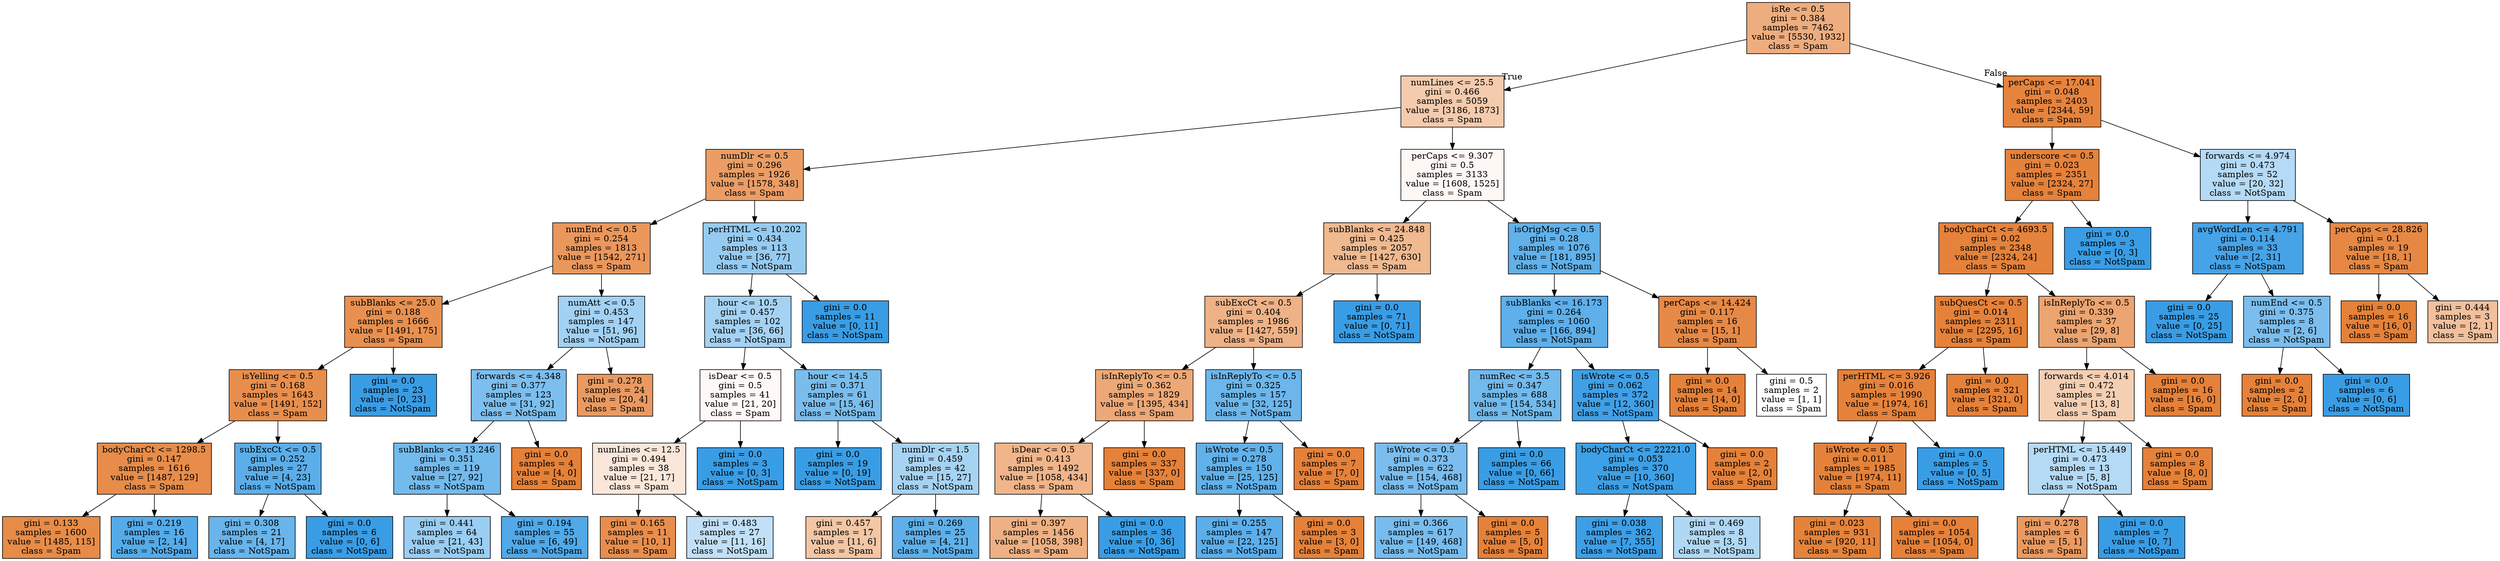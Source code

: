 digraph Tree {
node [shape=box, style="filled", color="black"] ;
0 [label="isRe <= 0.5\ngini = 0.384\nsamples = 7462\nvalue = [5530, 1932]\nclass = Spam", fillcolor="#eead7e"] ;
1 [label="numLines <= 25.5\ngini = 0.466\nsamples = 5059\nvalue = [3186, 1873]\nclass = Spam", fillcolor="#f4cbad"] ;
0 -> 1 [labeldistance=2.5, labelangle=45, headlabel="True"] ;
2 [label="numDlr <= 0.5\ngini = 0.296\nsamples = 1926\nvalue = [1578, 348]\nclass = Spam", fillcolor="#eb9d65"] ;
1 -> 2 ;
3 [label="numEnd <= 0.5\ngini = 0.254\nsamples = 1813\nvalue = [1542, 271]\nclass = Spam", fillcolor="#ea975c"] ;
2 -> 3 ;
4 [label="subBlanks <= 25.0\ngini = 0.188\nsamples = 1666\nvalue = [1491, 175]\nclass = Spam", fillcolor="#e89050"] ;
3 -> 4 ;
5 [label="isYelling <= 0.5\ngini = 0.168\nsamples = 1643\nvalue = [1491, 152]\nclass = Spam", fillcolor="#e88e4d"] ;
4 -> 5 ;
6 [label="bodyCharCt <= 1298.5\ngini = 0.147\nsamples = 1616\nvalue = [1487, 129]\nclass = Spam", fillcolor="#e78c4a"] ;
5 -> 6 ;
7 [label="gini = 0.133\nsamples = 1600\nvalue = [1485, 115]\nclass = Spam", fillcolor="#e78b48"] ;
6 -> 7 ;
8 [label="gini = 0.219\nsamples = 16\nvalue = [2, 14]\nclass = NotSpam", fillcolor="#55abe9"] ;
6 -> 8 ;
9 [label="subExcCt <= 0.5\ngini = 0.252\nsamples = 27\nvalue = [4, 23]\nclass = NotSpam", fillcolor="#5baeea"] ;
5 -> 9 ;
10 [label="gini = 0.308\nsamples = 21\nvalue = [4, 17]\nclass = NotSpam", fillcolor="#68b4eb"] ;
9 -> 10 ;
11 [label="gini = 0.0\nsamples = 6\nvalue = [0, 6]\nclass = NotSpam", fillcolor="#399de5"] ;
9 -> 11 ;
12 [label="gini = 0.0\nsamples = 23\nvalue = [0, 23]\nclass = NotSpam", fillcolor="#399de5"] ;
4 -> 12 ;
13 [label="numAtt <= 0.5\ngini = 0.453\nsamples = 147\nvalue = [51, 96]\nclass = NotSpam", fillcolor="#a2d1f3"] ;
3 -> 13 ;
14 [label="forwards <= 4.348\ngini = 0.377\nsamples = 123\nvalue = [31, 92]\nclass = NotSpam", fillcolor="#7cbeee"] ;
13 -> 14 ;
15 [label="subBlanks <= 13.246\ngini = 0.351\nsamples = 119\nvalue = [27, 92]\nclass = NotSpam", fillcolor="#73baed"] ;
14 -> 15 ;
16 [label="gini = 0.441\nsamples = 64\nvalue = [21, 43]\nclass = NotSpam", fillcolor="#9acdf2"] ;
15 -> 16 ;
17 [label="gini = 0.194\nsamples = 55\nvalue = [6, 49]\nclass = NotSpam", fillcolor="#51a9e8"] ;
15 -> 17 ;
18 [label="gini = 0.0\nsamples = 4\nvalue = [4, 0]\nclass = Spam", fillcolor="#e58139"] ;
14 -> 18 ;
19 [label="gini = 0.278\nsamples = 24\nvalue = [20, 4]\nclass = Spam", fillcolor="#ea9a61"] ;
13 -> 19 ;
20 [label="perHTML <= 10.202\ngini = 0.434\nsamples = 113\nvalue = [36, 77]\nclass = NotSpam", fillcolor="#96cbf1"] ;
2 -> 20 ;
21 [label="hour <= 10.5\ngini = 0.457\nsamples = 102\nvalue = [36, 66]\nclass = NotSpam", fillcolor="#a5d2f3"] ;
20 -> 21 ;
22 [label="isDear <= 0.5\ngini = 0.5\nsamples = 41\nvalue = [21, 20]\nclass = Spam", fillcolor="#fef9f6"] ;
21 -> 22 ;
23 [label="numLines <= 12.5\ngini = 0.494\nsamples = 38\nvalue = [21, 17]\nclass = Spam", fillcolor="#fae7d9"] ;
22 -> 23 ;
24 [label="gini = 0.165\nsamples = 11\nvalue = [10, 1]\nclass = Spam", fillcolor="#e88e4d"] ;
23 -> 24 ;
25 [label="gini = 0.483\nsamples = 27\nvalue = [11, 16]\nclass = NotSpam", fillcolor="#c1e0f7"] ;
23 -> 25 ;
26 [label="gini = 0.0\nsamples = 3\nvalue = [0, 3]\nclass = NotSpam", fillcolor="#399de5"] ;
22 -> 26 ;
27 [label="hour <= 14.5\ngini = 0.371\nsamples = 61\nvalue = [15, 46]\nclass = NotSpam", fillcolor="#7abded"] ;
21 -> 27 ;
28 [label="gini = 0.0\nsamples = 19\nvalue = [0, 19]\nclass = NotSpam", fillcolor="#399de5"] ;
27 -> 28 ;
29 [label="numDlr <= 1.5\ngini = 0.459\nsamples = 42\nvalue = [15, 27]\nclass = NotSpam", fillcolor="#a7d3f3"] ;
27 -> 29 ;
30 [label="gini = 0.457\nsamples = 17\nvalue = [11, 6]\nclass = Spam", fillcolor="#f3c6a5"] ;
29 -> 30 ;
31 [label="gini = 0.269\nsamples = 25\nvalue = [4, 21]\nclass = NotSpam", fillcolor="#5fb0ea"] ;
29 -> 31 ;
32 [label="gini = 0.0\nsamples = 11\nvalue = [0, 11]\nclass = NotSpam", fillcolor="#399de5"] ;
20 -> 32 ;
33 [label="perCaps <= 9.307\ngini = 0.5\nsamples = 3133\nvalue = [1608, 1525]\nclass = Spam", fillcolor="#fef8f5"] ;
1 -> 33 ;
34 [label="subBlanks <= 24.848\ngini = 0.425\nsamples = 2057\nvalue = [1427, 630]\nclass = Spam", fillcolor="#f0b990"] ;
33 -> 34 ;
35 [label="subExcCt <= 0.5\ngini = 0.404\nsamples = 1986\nvalue = [1427, 559]\nclass = Spam", fillcolor="#efb287"] ;
34 -> 35 ;
36 [label="isInReplyTo <= 0.5\ngini = 0.362\nsamples = 1829\nvalue = [1395, 434]\nclass = Spam", fillcolor="#eda877"] ;
35 -> 36 ;
37 [label="isDear <= 0.5\ngini = 0.413\nsamples = 1492\nvalue = [1058, 434]\nclass = Spam", fillcolor="#f0b58a"] ;
36 -> 37 ;
38 [label="gini = 0.397\nsamples = 1456\nvalue = [1058, 398]\nclass = Spam", fillcolor="#efb083"] ;
37 -> 38 ;
39 [label="gini = 0.0\nsamples = 36\nvalue = [0, 36]\nclass = NotSpam", fillcolor="#399de5"] ;
37 -> 39 ;
40 [label="gini = 0.0\nsamples = 337\nvalue = [337, 0]\nclass = Spam", fillcolor="#e58139"] ;
36 -> 40 ;
41 [label="isInReplyTo <= 0.5\ngini = 0.325\nsamples = 157\nvalue = [32, 125]\nclass = NotSpam", fillcolor="#6cb6ec"] ;
35 -> 41 ;
42 [label="isWrote <= 0.5\ngini = 0.278\nsamples = 150\nvalue = [25, 125]\nclass = NotSpam", fillcolor="#61b1ea"] ;
41 -> 42 ;
43 [label="gini = 0.255\nsamples = 147\nvalue = [22, 125]\nclass = NotSpam", fillcolor="#5caeea"] ;
42 -> 43 ;
44 [label="gini = 0.0\nsamples = 3\nvalue = [3, 0]\nclass = Spam", fillcolor="#e58139"] ;
42 -> 44 ;
45 [label="gini = 0.0\nsamples = 7\nvalue = [7, 0]\nclass = Spam", fillcolor="#e58139"] ;
41 -> 45 ;
46 [label="gini = 0.0\nsamples = 71\nvalue = [0, 71]\nclass = NotSpam", fillcolor="#399de5"] ;
34 -> 46 ;
47 [label="isOrigMsg <= 0.5\ngini = 0.28\nsamples = 1076\nvalue = [181, 895]\nclass = NotSpam", fillcolor="#61b1ea"] ;
33 -> 47 ;
48 [label="subBlanks <= 16.173\ngini = 0.264\nsamples = 1060\nvalue = [166, 894]\nclass = NotSpam", fillcolor="#5eafea"] ;
47 -> 48 ;
49 [label="numRec <= 3.5\ngini = 0.347\nsamples = 688\nvalue = [154, 534]\nclass = NotSpam", fillcolor="#72b9ec"] ;
48 -> 49 ;
50 [label="isWrote <= 0.5\ngini = 0.373\nsamples = 622\nvalue = [154, 468]\nclass = NotSpam", fillcolor="#7abdee"] ;
49 -> 50 ;
51 [label="gini = 0.366\nsamples = 617\nvalue = [149, 468]\nclass = NotSpam", fillcolor="#78bced"] ;
50 -> 51 ;
52 [label="gini = 0.0\nsamples = 5\nvalue = [5, 0]\nclass = Spam", fillcolor="#e58139"] ;
50 -> 52 ;
53 [label="gini = 0.0\nsamples = 66\nvalue = [0, 66]\nclass = NotSpam", fillcolor="#399de5"] ;
49 -> 53 ;
54 [label="isWrote <= 0.5\ngini = 0.062\nsamples = 372\nvalue = [12, 360]\nclass = NotSpam", fillcolor="#40a0e6"] ;
48 -> 54 ;
55 [label="bodyCharCt <= 22221.0\ngini = 0.053\nsamples = 370\nvalue = [10, 360]\nclass = NotSpam", fillcolor="#3ea0e6"] ;
54 -> 55 ;
56 [label="gini = 0.038\nsamples = 362\nvalue = [7, 355]\nclass = NotSpam", fillcolor="#3d9fe6"] ;
55 -> 56 ;
57 [label="gini = 0.469\nsamples = 8\nvalue = [3, 5]\nclass = NotSpam", fillcolor="#b0d8f5"] ;
55 -> 57 ;
58 [label="gini = 0.0\nsamples = 2\nvalue = [2, 0]\nclass = Spam", fillcolor="#e58139"] ;
54 -> 58 ;
59 [label="perCaps <= 14.424\ngini = 0.117\nsamples = 16\nvalue = [15, 1]\nclass = Spam", fillcolor="#e78946"] ;
47 -> 59 ;
60 [label="gini = 0.0\nsamples = 14\nvalue = [14, 0]\nclass = Spam", fillcolor="#e58139"] ;
59 -> 60 ;
61 [label="gini = 0.5\nsamples = 2\nvalue = [1, 1]\nclass = Spam", fillcolor="#ffffff"] ;
59 -> 61 ;
62 [label="perCaps <= 17.041\ngini = 0.048\nsamples = 2403\nvalue = [2344, 59]\nclass = Spam", fillcolor="#e6843e"] ;
0 -> 62 [labeldistance=2.5, labelangle=-45, headlabel="False"] ;
63 [label="underscore <= 0.5\ngini = 0.023\nsamples = 2351\nvalue = [2324, 27]\nclass = Spam", fillcolor="#e5823b"] ;
62 -> 63 ;
64 [label="bodyCharCt <= 4693.5\ngini = 0.02\nsamples = 2348\nvalue = [2324, 24]\nclass = Spam", fillcolor="#e5823b"] ;
63 -> 64 ;
65 [label="subQuesCt <= 0.5\ngini = 0.014\nsamples = 2311\nvalue = [2295, 16]\nclass = Spam", fillcolor="#e5823a"] ;
64 -> 65 ;
66 [label="perHTML <= 3.926\ngini = 0.016\nsamples = 1990\nvalue = [1974, 16]\nclass = Spam", fillcolor="#e5823b"] ;
65 -> 66 ;
67 [label="isWrote <= 0.5\ngini = 0.011\nsamples = 1985\nvalue = [1974, 11]\nclass = Spam", fillcolor="#e5823a"] ;
66 -> 67 ;
68 [label="gini = 0.023\nsamples = 931\nvalue = [920, 11]\nclass = Spam", fillcolor="#e5833b"] ;
67 -> 68 ;
69 [label="gini = 0.0\nsamples = 1054\nvalue = [1054, 0]\nclass = Spam", fillcolor="#e58139"] ;
67 -> 69 ;
70 [label="gini = 0.0\nsamples = 5\nvalue = [0, 5]\nclass = NotSpam", fillcolor="#399de5"] ;
66 -> 70 ;
71 [label="gini = 0.0\nsamples = 321\nvalue = [321, 0]\nclass = Spam", fillcolor="#e58139"] ;
65 -> 71 ;
72 [label="isInReplyTo <= 0.5\ngini = 0.339\nsamples = 37\nvalue = [29, 8]\nclass = Spam", fillcolor="#eca470"] ;
64 -> 72 ;
73 [label="forwards <= 4.014\ngini = 0.472\nsamples = 21\nvalue = [13, 8]\nclass = Spam", fillcolor="#f5cfb3"] ;
72 -> 73 ;
74 [label="perHTML <= 15.449\ngini = 0.473\nsamples = 13\nvalue = [5, 8]\nclass = NotSpam", fillcolor="#b5daf5"] ;
73 -> 74 ;
75 [label="gini = 0.278\nsamples = 6\nvalue = [5, 1]\nclass = Spam", fillcolor="#ea9a61"] ;
74 -> 75 ;
76 [label="gini = 0.0\nsamples = 7\nvalue = [0, 7]\nclass = NotSpam", fillcolor="#399de5"] ;
74 -> 76 ;
77 [label="gini = 0.0\nsamples = 8\nvalue = [8, 0]\nclass = Spam", fillcolor="#e58139"] ;
73 -> 77 ;
78 [label="gini = 0.0\nsamples = 16\nvalue = [16, 0]\nclass = Spam", fillcolor="#e58139"] ;
72 -> 78 ;
79 [label="gini = 0.0\nsamples = 3\nvalue = [0, 3]\nclass = NotSpam", fillcolor="#399de5"] ;
63 -> 79 ;
80 [label="forwards <= 4.974\ngini = 0.473\nsamples = 52\nvalue = [20, 32]\nclass = NotSpam", fillcolor="#b5daf5"] ;
62 -> 80 ;
81 [label="avgWordLen <= 4.791\ngini = 0.114\nsamples = 33\nvalue = [2, 31]\nclass = NotSpam", fillcolor="#46a3e7"] ;
80 -> 81 ;
82 [label="gini = 0.0\nsamples = 25\nvalue = [0, 25]\nclass = NotSpam", fillcolor="#399de5"] ;
81 -> 82 ;
83 [label="numEnd <= 0.5\ngini = 0.375\nsamples = 8\nvalue = [2, 6]\nclass = NotSpam", fillcolor="#7bbeee"] ;
81 -> 83 ;
84 [label="gini = 0.0\nsamples = 2\nvalue = [2, 0]\nclass = Spam", fillcolor="#e58139"] ;
83 -> 84 ;
85 [label="gini = 0.0\nsamples = 6\nvalue = [0, 6]\nclass = NotSpam", fillcolor="#399de5"] ;
83 -> 85 ;
86 [label="perCaps <= 28.826\ngini = 0.1\nsamples = 19\nvalue = [18, 1]\nclass = Spam", fillcolor="#e68844"] ;
80 -> 86 ;
87 [label="gini = 0.0\nsamples = 16\nvalue = [16, 0]\nclass = Spam", fillcolor="#e58139"] ;
86 -> 87 ;
88 [label="gini = 0.444\nsamples = 3\nvalue = [2, 1]\nclass = Spam", fillcolor="#f2c09c"] ;
86 -> 88 ;
}